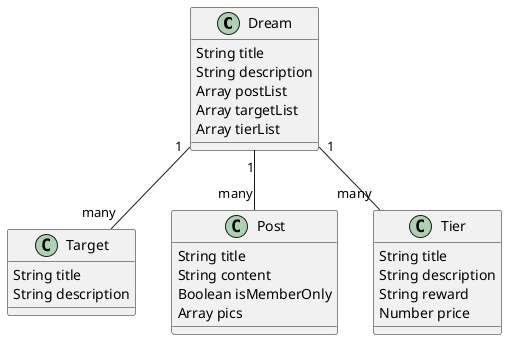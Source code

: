 @startuml
class Dream{
  String title
  String description
  Array postList
  Array targetList
  Array tierList
}
class Target{
  String title
  String description
}
class Post{
  String title
  String content
  Boolean isMemberOnly
  Array pics
}
class Tier{
  String title
  String description
  String reward
  Number price
}

Dream "1" -- "many" Target
Dream "1" -- "many" Tier
Dream "1" -- "many" Post



@enduml